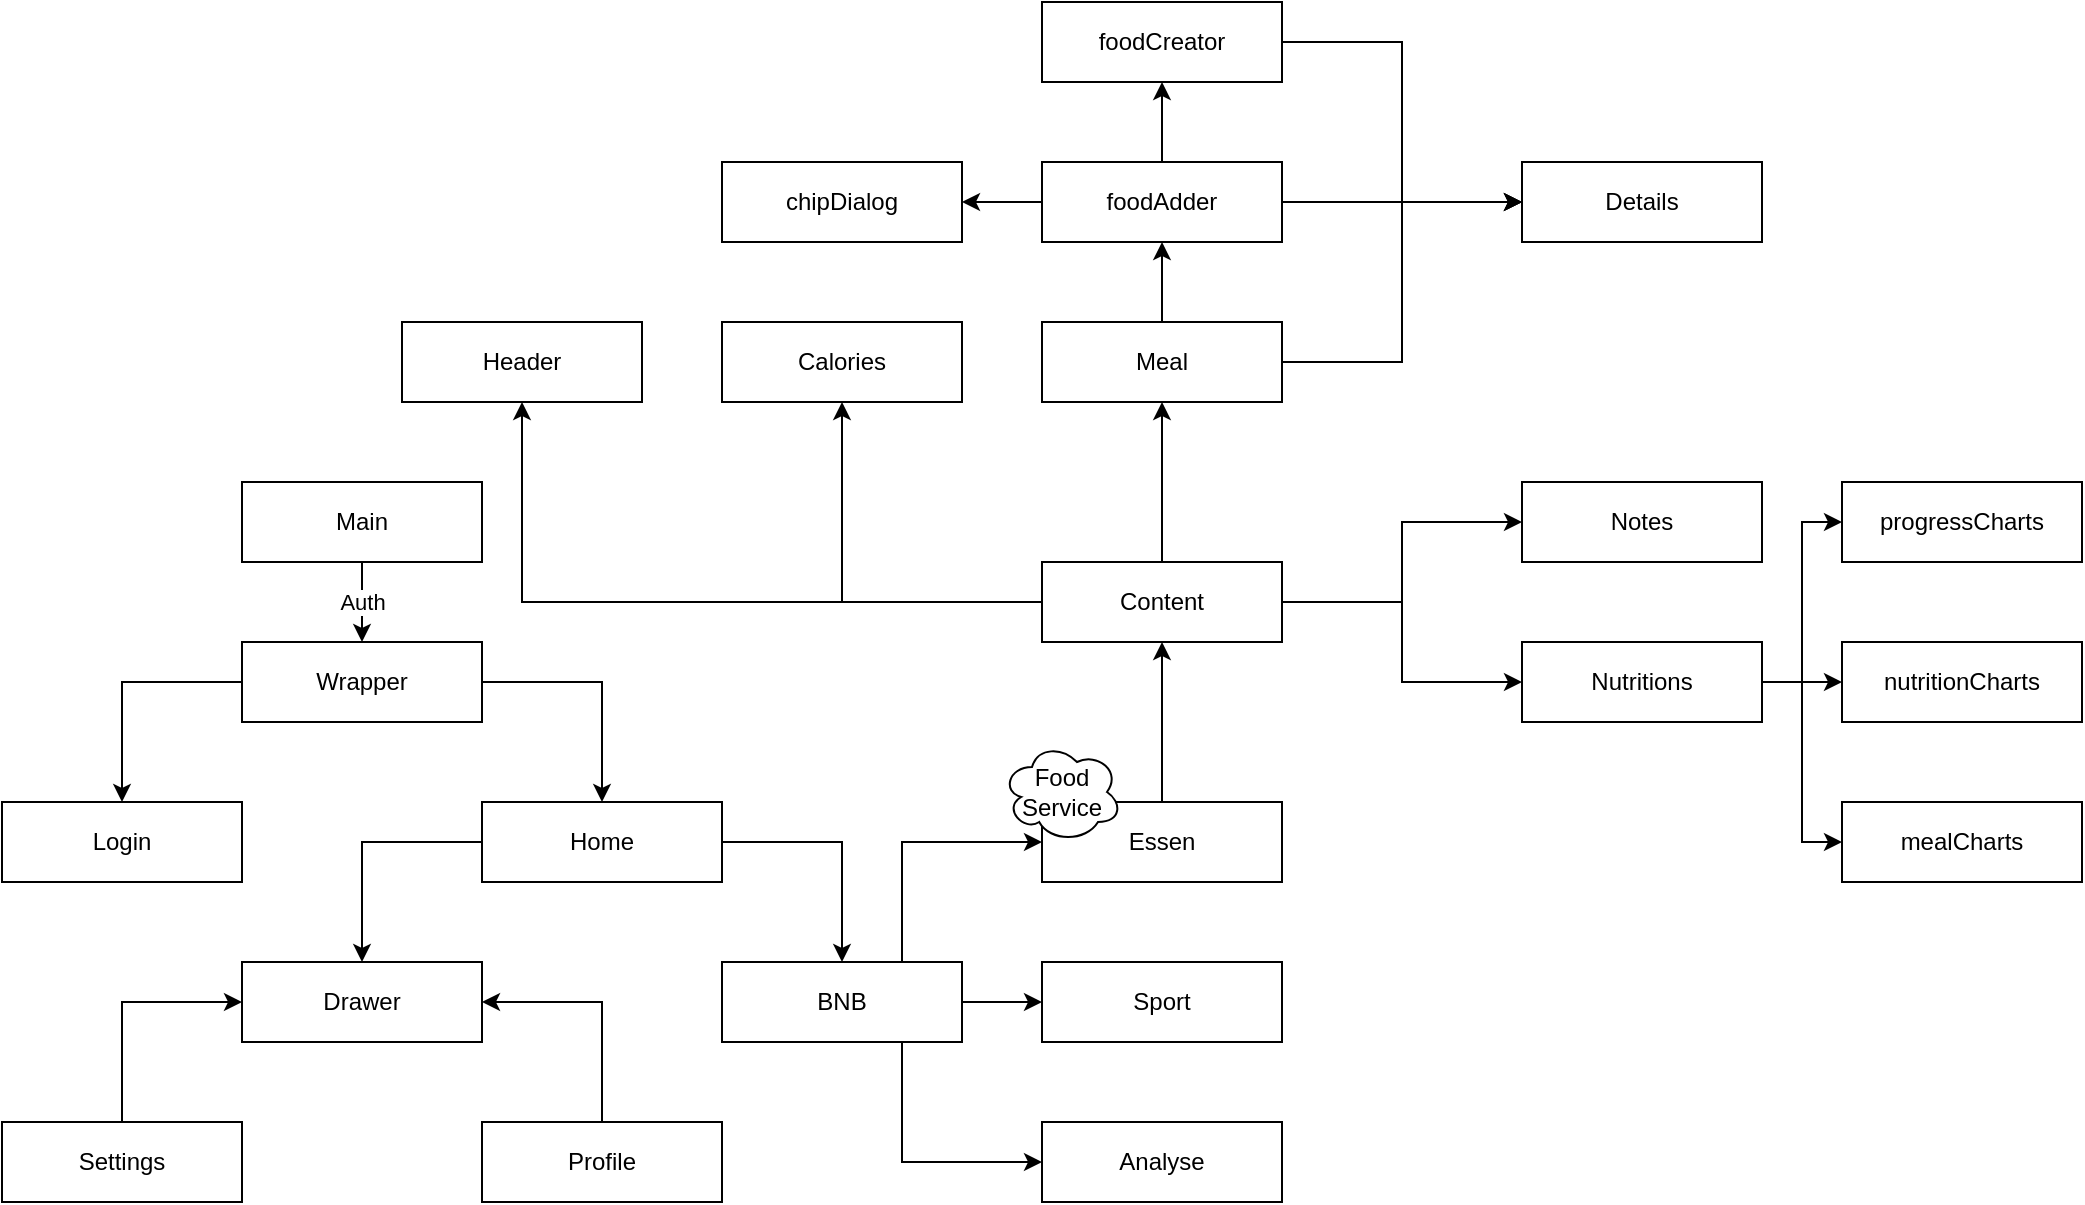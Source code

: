 <mxfile version="13.7.5" type="google"><diagram id="NSeBwl6UVxlOZJNAYzaT" name="Page-1"><mxGraphModel dx="1221" dy="1851" grid="1" gridSize="10" guides="1" tooltips="1" connect="1" arrows="1" fold="1" page="1" pageScale="1" pageWidth="827" pageHeight="1169" math="0" shadow="0"><root><mxCell id="0"/><mxCell id="1" parent="0"/><mxCell id="9NsG2Rue4dLCuY9RkqXW-7" value="Auth" style="edgeStyle=orthogonalEdgeStyle;rounded=0;orthogonalLoop=1;jettySize=auto;html=1;exitX=0.5;exitY=1;exitDx=0;exitDy=0;entryX=0.5;entryY=0;entryDx=0;entryDy=0;" parent="1" source="9NsG2Rue4dLCuY9RkqXW-5" target="9NsG2Rue4dLCuY9RkqXW-6" edge="1"><mxGeometry relative="1" as="geometry"/></mxCell><mxCell id="9NsG2Rue4dLCuY9RkqXW-5" value="Main" style="rounded=0;whiteSpace=wrap;html=1;" parent="1" vertex="1"><mxGeometry x="360" y="40" width="120" height="40" as="geometry"/></mxCell><mxCell id="9NsG2Rue4dLCuY9RkqXW-11" style="edgeStyle=orthogonalEdgeStyle;rounded=0;orthogonalLoop=1;jettySize=auto;html=1;exitX=0;exitY=0.5;exitDx=0;exitDy=0;entryX=0.5;entryY=0;entryDx=0;entryDy=0;" parent="1" source="9NsG2Rue4dLCuY9RkqXW-6" target="9NsG2Rue4dLCuY9RkqXW-9" edge="1"><mxGeometry relative="1" as="geometry"/></mxCell><mxCell id="9NsG2Rue4dLCuY9RkqXW-12" style="edgeStyle=orthogonalEdgeStyle;rounded=0;orthogonalLoop=1;jettySize=auto;html=1;exitX=1;exitY=0.5;exitDx=0;exitDy=0;entryX=0.5;entryY=0;entryDx=0;entryDy=0;" parent="1" source="9NsG2Rue4dLCuY9RkqXW-6" target="9NsG2Rue4dLCuY9RkqXW-8" edge="1"><mxGeometry relative="1" as="geometry"/></mxCell><mxCell id="9NsG2Rue4dLCuY9RkqXW-6" value="Wrapper" style="rounded=0;whiteSpace=wrap;html=1;" parent="1" vertex="1"><mxGeometry x="360" y="120" width="120" height="40" as="geometry"/></mxCell><mxCell id="9NsG2Rue4dLCuY9RkqXW-16" style="edgeStyle=orthogonalEdgeStyle;rounded=0;orthogonalLoop=1;jettySize=auto;html=1;exitX=0;exitY=0.5;exitDx=0;exitDy=0;" parent="1" source="9NsG2Rue4dLCuY9RkqXW-8" target="9NsG2Rue4dLCuY9RkqXW-13" edge="1"><mxGeometry relative="1" as="geometry"/></mxCell><mxCell id="9NsG2Rue4dLCuY9RkqXW-24" style="edgeStyle=orthogonalEdgeStyle;rounded=0;orthogonalLoop=1;jettySize=auto;html=1;exitX=1;exitY=0.5;exitDx=0;exitDy=0;entryX=0.5;entryY=0;entryDx=0;entryDy=0;startArrow=none;startFill=0;endArrow=classic;endFill=1;" parent="1" source="9NsG2Rue4dLCuY9RkqXW-8" target="9NsG2Rue4dLCuY9RkqXW-23" edge="1"><mxGeometry relative="1" as="geometry"/></mxCell><mxCell id="9NsG2Rue4dLCuY9RkqXW-8" value="Home" style="rounded=0;whiteSpace=wrap;html=1;" parent="1" vertex="1"><mxGeometry x="480" y="200" width="120" height="40" as="geometry"/></mxCell><mxCell id="9NsG2Rue4dLCuY9RkqXW-9" value="Login" style="rounded=0;whiteSpace=wrap;html=1;" parent="1" vertex="1"><mxGeometry x="240" y="200" width="120" height="40" as="geometry"/></mxCell><mxCell id="9NsG2Rue4dLCuY9RkqXW-21" style="edgeStyle=orthogonalEdgeStyle;rounded=0;orthogonalLoop=1;jettySize=auto;html=1;exitX=0;exitY=0.5;exitDx=0;exitDy=0;entryX=0.5;entryY=0;entryDx=0;entryDy=0;startArrow=classic;startFill=1;endArrow=none;endFill=0;" parent="1" source="9NsG2Rue4dLCuY9RkqXW-13" target="9NsG2Rue4dLCuY9RkqXW-18" edge="1"><mxGeometry relative="1" as="geometry"/></mxCell><mxCell id="9NsG2Rue4dLCuY9RkqXW-22" style="edgeStyle=orthogonalEdgeStyle;rounded=0;orthogonalLoop=1;jettySize=auto;html=1;exitX=1;exitY=0.5;exitDx=0;exitDy=0;entryX=0.5;entryY=0;entryDx=0;entryDy=0;startArrow=classic;startFill=1;endArrow=none;endFill=0;" parent="1" source="9NsG2Rue4dLCuY9RkqXW-13" target="9NsG2Rue4dLCuY9RkqXW-17" edge="1"><mxGeometry relative="1" as="geometry"/></mxCell><mxCell id="9NsG2Rue4dLCuY9RkqXW-13" value="Drawer" style="rounded=0;whiteSpace=wrap;html=1;" parent="1" vertex="1"><mxGeometry x="360" y="280" width="120" height="40" as="geometry"/></mxCell><mxCell id="9NsG2Rue4dLCuY9RkqXW-17" value="Profile" style="rounded=0;whiteSpace=wrap;html=1;" parent="1" vertex="1"><mxGeometry x="480" y="360" width="120" height="40" as="geometry"/></mxCell><mxCell id="9NsG2Rue4dLCuY9RkqXW-18" value="Settings" style="rounded=0;whiteSpace=wrap;html=1;" parent="1" vertex="1"><mxGeometry x="240" y="360" width="120" height="40" as="geometry"/></mxCell><mxCell id="9NsG2Rue4dLCuY9RkqXW-28" style="edgeStyle=orthogonalEdgeStyle;rounded=0;orthogonalLoop=1;jettySize=auto;html=1;exitX=1;exitY=0.5;exitDx=0;exitDy=0;entryX=0;entryY=0.5;entryDx=0;entryDy=0;startArrow=none;startFill=0;endArrow=classic;endFill=1;" parent="1" source="9NsG2Rue4dLCuY9RkqXW-23" target="9NsG2Rue4dLCuY9RkqXW-26" edge="1"><mxGeometry relative="1" as="geometry"/></mxCell><mxCell id="9NsG2Rue4dLCuY9RkqXW-29" style="edgeStyle=orthogonalEdgeStyle;rounded=0;orthogonalLoop=1;jettySize=auto;html=1;exitX=0.75;exitY=1;exitDx=0;exitDy=0;entryX=0;entryY=0.5;entryDx=0;entryDy=0;startArrow=none;startFill=0;endArrow=classic;endFill=1;" parent="1" source="9NsG2Rue4dLCuY9RkqXW-23" target="9NsG2Rue4dLCuY9RkqXW-25" edge="1"><mxGeometry relative="1" as="geometry"/></mxCell><mxCell id="9NsG2Rue4dLCuY9RkqXW-30" style="edgeStyle=orthogonalEdgeStyle;rounded=0;orthogonalLoop=1;jettySize=auto;html=1;exitX=0.75;exitY=0;exitDx=0;exitDy=0;entryX=0;entryY=0.5;entryDx=0;entryDy=0;startArrow=none;startFill=0;endArrow=classic;endFill=1;" parent="1" source="9NsG2Rue4dLCuY9RkqXW-23" target="9NsG2Rue4dLCuY9RkqXW-27" edge="1"><mxGeometry relative="1" as="geometry"/></mxCell><mxCell id="9NsG2Rue4dLCuY9RkqXW-23" value="BNB" style="rounded=0;whiteSpace=wrap;html=1;" parent="1" vertex="1"><mxGeometry x="600" y="280" width="120" height="40" as="geometry"/></mxCell><mxCell id="9NsG2Rue4dLCuY9RkqXW-25" value="Analyse" style="rounded=0;whiteSpace=wrap;html=1;" parent="1" vertex="1"><mxGeometry x="760" y="360" width="120" height="40" as="geometry"/></mxCell><mxCell id="9NsG2Rue4dLCuY9RkqXW-26" value="Sport" style="rounded=0;whiteSpace=wrap;html=1;" parent="1" vertex="1"><mxGeometry x="760" y="280" width="120" height="40" as="geometry"/></mxCell><mxCell id="9NsG2Rue4dLCuY9RkqXW-35" style="edgeStyle=orthogonalEdgeStyle;rounded=0;orthogonalLoop=1;jettySize=auto;html=1;exitX=0.5;exitY=0;exitDx=0;exitDy=0;entryX=0.5;entryY=1;entryDx=0;entryDy=0;startArrow=none;startFill=0;endArrow=classic;endFill=1;" parent="1" source="9NsG2Rue4dLCuY9RkqXW-27" target="9NsG2Rue4dLCuY9RkqXW-32" edge="1"><mxGeometry relative="1" as="geometry"/></mxCell><mxCell id="9NsG2Rue4dLCuY9RkqXW-27" value="Essen" style="rounded=0;whiteSpace=wrap;html=1;" parent="1" vertex="1"><mxGeometry x="760" y="200" width="120" height="40" as="geometry"/></mxCell><mxCell id="9NsG2Rue4dLCuY9RkqXW-31" value="Food Service" style="ellipse;shape=cloud;whiteSpace=wrap;html=1;" parent="1" vertex="1"><mxGeometry x="740" y="170" width="60" height="50" as="geometry"/></mxCell><mxCell id="9NsG2Rue4dLCuY9RkqXW-36" style="edgeStyle=orthogonalEdgeStyle;rounded=0;orthogonalLoop=1;jettySize=auto;html=1;exitX=0;exitY=0.5;exitDx=0;exitDy=0;entryX=0.5;entryY=1;entryDx=0;entryDy=0;startArrow=none;startFill=0;endArrow=classic;endFill=1;" parent="1" source="9NsG2Rue4dLCuY9RkqXW-32" target="9NsG2Rue4dLCuY9RkqXW-33" edge="1"><mxGeometry relative="1" as="geometry"/></mxCell><mxCell id="9NsG2Rue4dLCuY9RkqXW-37" style="edgeStyle=orthogonalEdgeStyle;rounded=0;orthogonalLoop=1;jettySize=auto;html=1;exitX=0.5;exitY=0;exitDx=0;exitDy=0;entryX=0.5;entryY=1;entryDx=0;entryDy=0;startArrow=none;startFill=0;endArrow=classic;endFill=1;" parent="1" source="9NsG2Rue4dLCuY9RkqXW-32" target="9NsG2Rue4dLCuY9RkqXW-34" edge="1"><mxGeometry relative="1" as="geometry"/></mxCell><mxCell id="igSu1CdZj5K9UuAxwpti-2" style="edgeStyle=orthogonalEdgeStyle;rounded=0;orthogonalLoop=1;jettySize=auto;html=1;exitX=1;exitY=0.5;exitDx=0;exitDy=0;entryX=0;entryY=0.5;entryDx=0;entryDy=0;" parent="1" source="9NsG2Rue4dLCuY9RkqXW-32" target="-pjVKGbzNC9EKCxQoHHT-1" edge="1"><mxGeometry relative="1" as="geometry"/></mxCell><mxCell id="igSu1CdZj5K9UuAxwpti-15" style="edgeStyle=orthogonalEdgeStyle;rounded=0;orthogonalLoop=1;jettySize=auto;html=1;exitX=0;exitY=0.5;exitDx=0;exitDy=0;entryX=0.5;entryY=1;entryDx=0;entryDy=0;" parent="1" source="9NsG2Rue4dLCuY9RkqXW-32" target="igSu1CdZj5K9UuAxwpti-14" edge="1"><mxGeometry relative="1" as="geometry"/></mxCell><mxCell id="9NsG2Rue4dLCuY9RkqXW-32" value="Content" style="rounded=0;whiteSpace=wrap;html=1;" parent="1" vertex="1"><mxGeometry x="760" y="80" width="120" height="40" as="geometry"/></mxCell><mxCell id="9NsG2Rue4dLCuY9RkqXW-33" value="Calories" style="rounded=0;whiteSpace=wrap;html=1;" parent="1" vertex="1"><mxGeometry x="600" y="-40" width="120" height="40" as="geometry"/></mxCell><mxCell id="LwWjyEmyaRFcn2MCP86n-3" style="edgeStyle=orthogonalEdgeStyle;rounded=0;orthogonalLoop=1;jettySize=auto;html=1;exitX=0.5;exitY=0;exitDx=0;exitDy=0;entryX=0.5;entryY=1;entryDx=0;entryDy=0;" parent="1" source="9NsG2Rue4dLCuY9RkqXW-34" target="LwWjyEmyaRFcn2MCP86n-1" edge="1"><mxGeometry relative="1" as="geometry"/></mxCell><mxCell id="igSu1CdZj5K9UuAxwpti-7" style="edgeStyle=orthogonalEdgeStyle;rounded=0;orthogonalLoop=1;jettySize=auto;html=1;exitX=1;exitY=0.5;exitDx=0;exitDy=0;entryX=0;entryY=0.5;entryDx=0;entryDy=0;" parent="1" source="9NsG2Rue4dLCuY9RkqXW-34" target="igSu1CdZj5K9UuAxwpti-4" edge="1"><mxGeometry relative="1" as="geometry"/></mxCell><mxCell id="9NsG2Rue4dLCuY9RkqXW-34" value="Meal" style="rounded=0;whiteSpace=wrap;html=1;" parent="1" vertex="1"><mxGeometry x="760" y="-40" width="120" height="40" as="geometry"/></mxCell><mxCell id="igSu1CdZj5K9UuAxwpti-3" style="edgeStyle=orthogonalEdgeStyle;rounded=0;orthogonalLoop=1;jettySize=auto;html=1;exitX=0.5;exitY=0;exitDx=0;exitDy=0;" parent="1" source="LwWjyEmyaRFcn2MCP86n-1" target="LwWjyEmyaRFcn2MCP86n-4" edge="1"><mxGeometry relative="1" as="geometry"/></mxCell><mxCell id="igSu1CdZj5K9UuAxwpti-5" style="edgeStyle=orthogonalEdgeStyle;rounded=0;orthogonalLoop=1;jettySize=auto;html=1;exitX=1;exitY=0.5;exitDx=0;exitDy=0;entryX=0;entryY=0.5;entryDx=0;entryDy=0;" parent="1" source="LwWjyEmyaRFcn2MCP86n-1" target="igSu1CdZj5K9UuAxwpti-4" edge="1"><mxGeometry relative="1" as="geometry"/></mxCell><mxCell id="igSu1CdZj5K9UuAxwpti-17" style="edgeStyle=orthogonalEdgeStyle;rounded=0;orthogonalLoop=1;jettySize=auto;html=1;exitX=0;exitY=0.5;exitDx=0;exitDy=0;entryX=1;entryY=0.5;entryDx=0;entryDy=0;" parent="1" source="LwWjyEmyaRFcn2MCP86n-1" target="igSu1CdZj5K9UuAxwpti-16" edge="1"><mxGeometry relative="1" as="geometry"/></mxCell><mxCell id="LwWjyEmyaRFcn2MCP86n-1" value="foodAdder" style="rounded=0;whiteSpace=wrap;html=1;" parent="1" vertex="1"><mxGeometry x="760" y="-120" width="120" height="40" as="geometry"/></mxCell><mxCell id="igSu1CdZj5K9UuAxwpti-6" style="edgeStyle=orthogonalEdgeStyle;rounded=0;orthogonalLoop=1;jettySize=auto;html=1;exitX=1;exitY=0.5;exitDx=0;exitDy=0;entryX=0;entryY=0.5;entryDx=0;entryDy=0;" parent="1" source="LwWjyEmyaRFcn2MCP86n-4" target="igSu1CdZj5K9UuAxwpti-4" edge="1"><mxGeometry relative="1" as="geometry"><mxPoint x="910" y="-170" as="targetPoint"/></mxGeometry></mxCell><mxCell id="LwWjyEmyaRFcn2MCP86n-4" value="foodCreator" style="rounded=0;whiteSpace=wrap;html=1;" parent="1" vertex="1"><mxGeometry x="760" y="-200" width="120" height="40" as="geometry"/></mxCell><mxCell id="igSu1CdZj5K9UuAxwpti-11" style="edgeStyle=orthogonalEdgeStyle;rounded=0;orthogonalLoop=1;jettySize=auto;html=1;exitX=1;exitY=0.5;exitDx=0;exitDy=0;entryX=0;entryY=0.5;entryDx=0;entryDy=0;" parent="1" source="-pjVKGbzNC9EKCxQoHHT-1" target="igSu1CdZj5K9UuAxwpti-8" edge="1"><mxGeometry relative="1" as="geometry"/></mxCell><mxCell id="igSu1CdZj5K9UuAxwpti-12" style="edgeStyle=orthogonalEdgeStyle;rounded=0;orthogonalLoop=1;jettySize=auto;html=1;exitX=1;exitY=0.5;exitDx=0;exitDy=0;entryX=0;entryY=0.5;entryDx=0;entryDy=0;" parent="1" source="-pjVKGbzNC9EKCxQoHHT-1" target="igSu1CdZj5K9UuAxwpti-9" edge="1"><mxGeometry relative="1" as="geometry"/></mxCell><mxCell id="igSu1CdZj5K9UuAxwpti-13" style="edgeStyle=orthogonalEdgeStyle;rounded=0;orthogonalLoop=1;jettySize=auto;html=1;exitX=1;exitY=0.5;exitDx=0;exitDy=0;entryX=0;entryY=0.5;entryDx=0;entryDy=0;" parent="1" source="-pjVKGbzNC9EKCxQoHHT-1" target="igSu1CdZj5K9UuAxwpti-10" edge="1"><mxGeometry relative="1" as="geometry"/></mxCell><mxCell id="-pjVKGbzNC9EKCxQoHHT-1" value="Nutritions" style="rounded=0;whiteSpace=wrap;html=1;" parent="1" vertex="1"><mxGeometry x="1000" y="120" width="120" height="40" as="geometry"/></mxCell><mxCell id="9NsG2Rue4dLCuY9RkqXW-38" value="Notes" style="rounded=0;whiteSpace=wrap;html=1;" parent="1" vertex="1"><mxGeometry x="1000" y="40" width="120" height="40" as="geometry"/></mxCell><mxCell id="igSu1CdZj5K9UuAxwpti-1" style="edgeStyle=orthogonalEdgeStyle;rounded=0;orthogonalLoop=1;jettySize=auto;html=1;exitX=1;exitY=0.5;exitDx=0;exitDy=0;entryX=0;entryY=0.5;entryDx=0;entryDy=0;" parent="1" source="9NsG2Rue4dLCuY9RkqXW-32" target="9NsG2Rue4dLCuY9RkqXW-38" edge="1"><mxGeometry relative="1" as="geometry"><mxPoint x="820" y="80" as="sourcePoint"/><mxPoint x="1230" y="20" as="targetPoint"/></mxGeometry></mxCell><mxCell id="igSu1CdZj5K9UuAxwpti-4" value="Details" style="rounded=0;whiteSpace=wrap;html=1;" parent="1" vertex="1"><mxGeometry x="1000" y="-120" width="120" height="40" as="geometry"/></mxCell><mxCell id="igSu1CdZj5K9UuAxwpti-8" value="progressCharts" style="rounded=0;whiteSpace=wrap;html=1;" parent="1" vertex="1"><mxGeometry x="1160" y="40" width="120" height="40" as="geometry"/></mxCell><mxCell id="igSu1CdZj5K9UuAxwpti-9" value="nutritionCharts" style="rounded=0;whiteSpace=wrap;html=1;" parent="1" vertex="1"><mxGeometry x="1160" y="120" width="120" height="40" as="geometry"/></mxCell><mxCell id="igSu1CdZj5K9UuAxwpti-10" value="mealCharts" style="rounded=0;whiteSpace=wrap;html=1;" parent="1" vertex="1"><mxGeometry x="1160" y="200" width="120" height="40" as="geometry"/></mxCell><mxCell id="igSu1CdZj5K9UuAxwpti-14" value="Header" style="rounded=0;whiteSpace=wrap;html=1;" parent="1" vertex="1"><mxGeometry x="440" y="-40" width="120" height="40" as="geometry"/></mxCell><mxCell id="igSu1CdZj5K9UuAxwpti-16" value="chipDialog" style="rounded=0;whiteSpace=wrap;html=1;" parent="1" vertex="1"><mxGeometry x="600" y="-120" width="120" height="40" as="geometry"/></mxCell></root></mxGraphModel></diagram></mxfile>